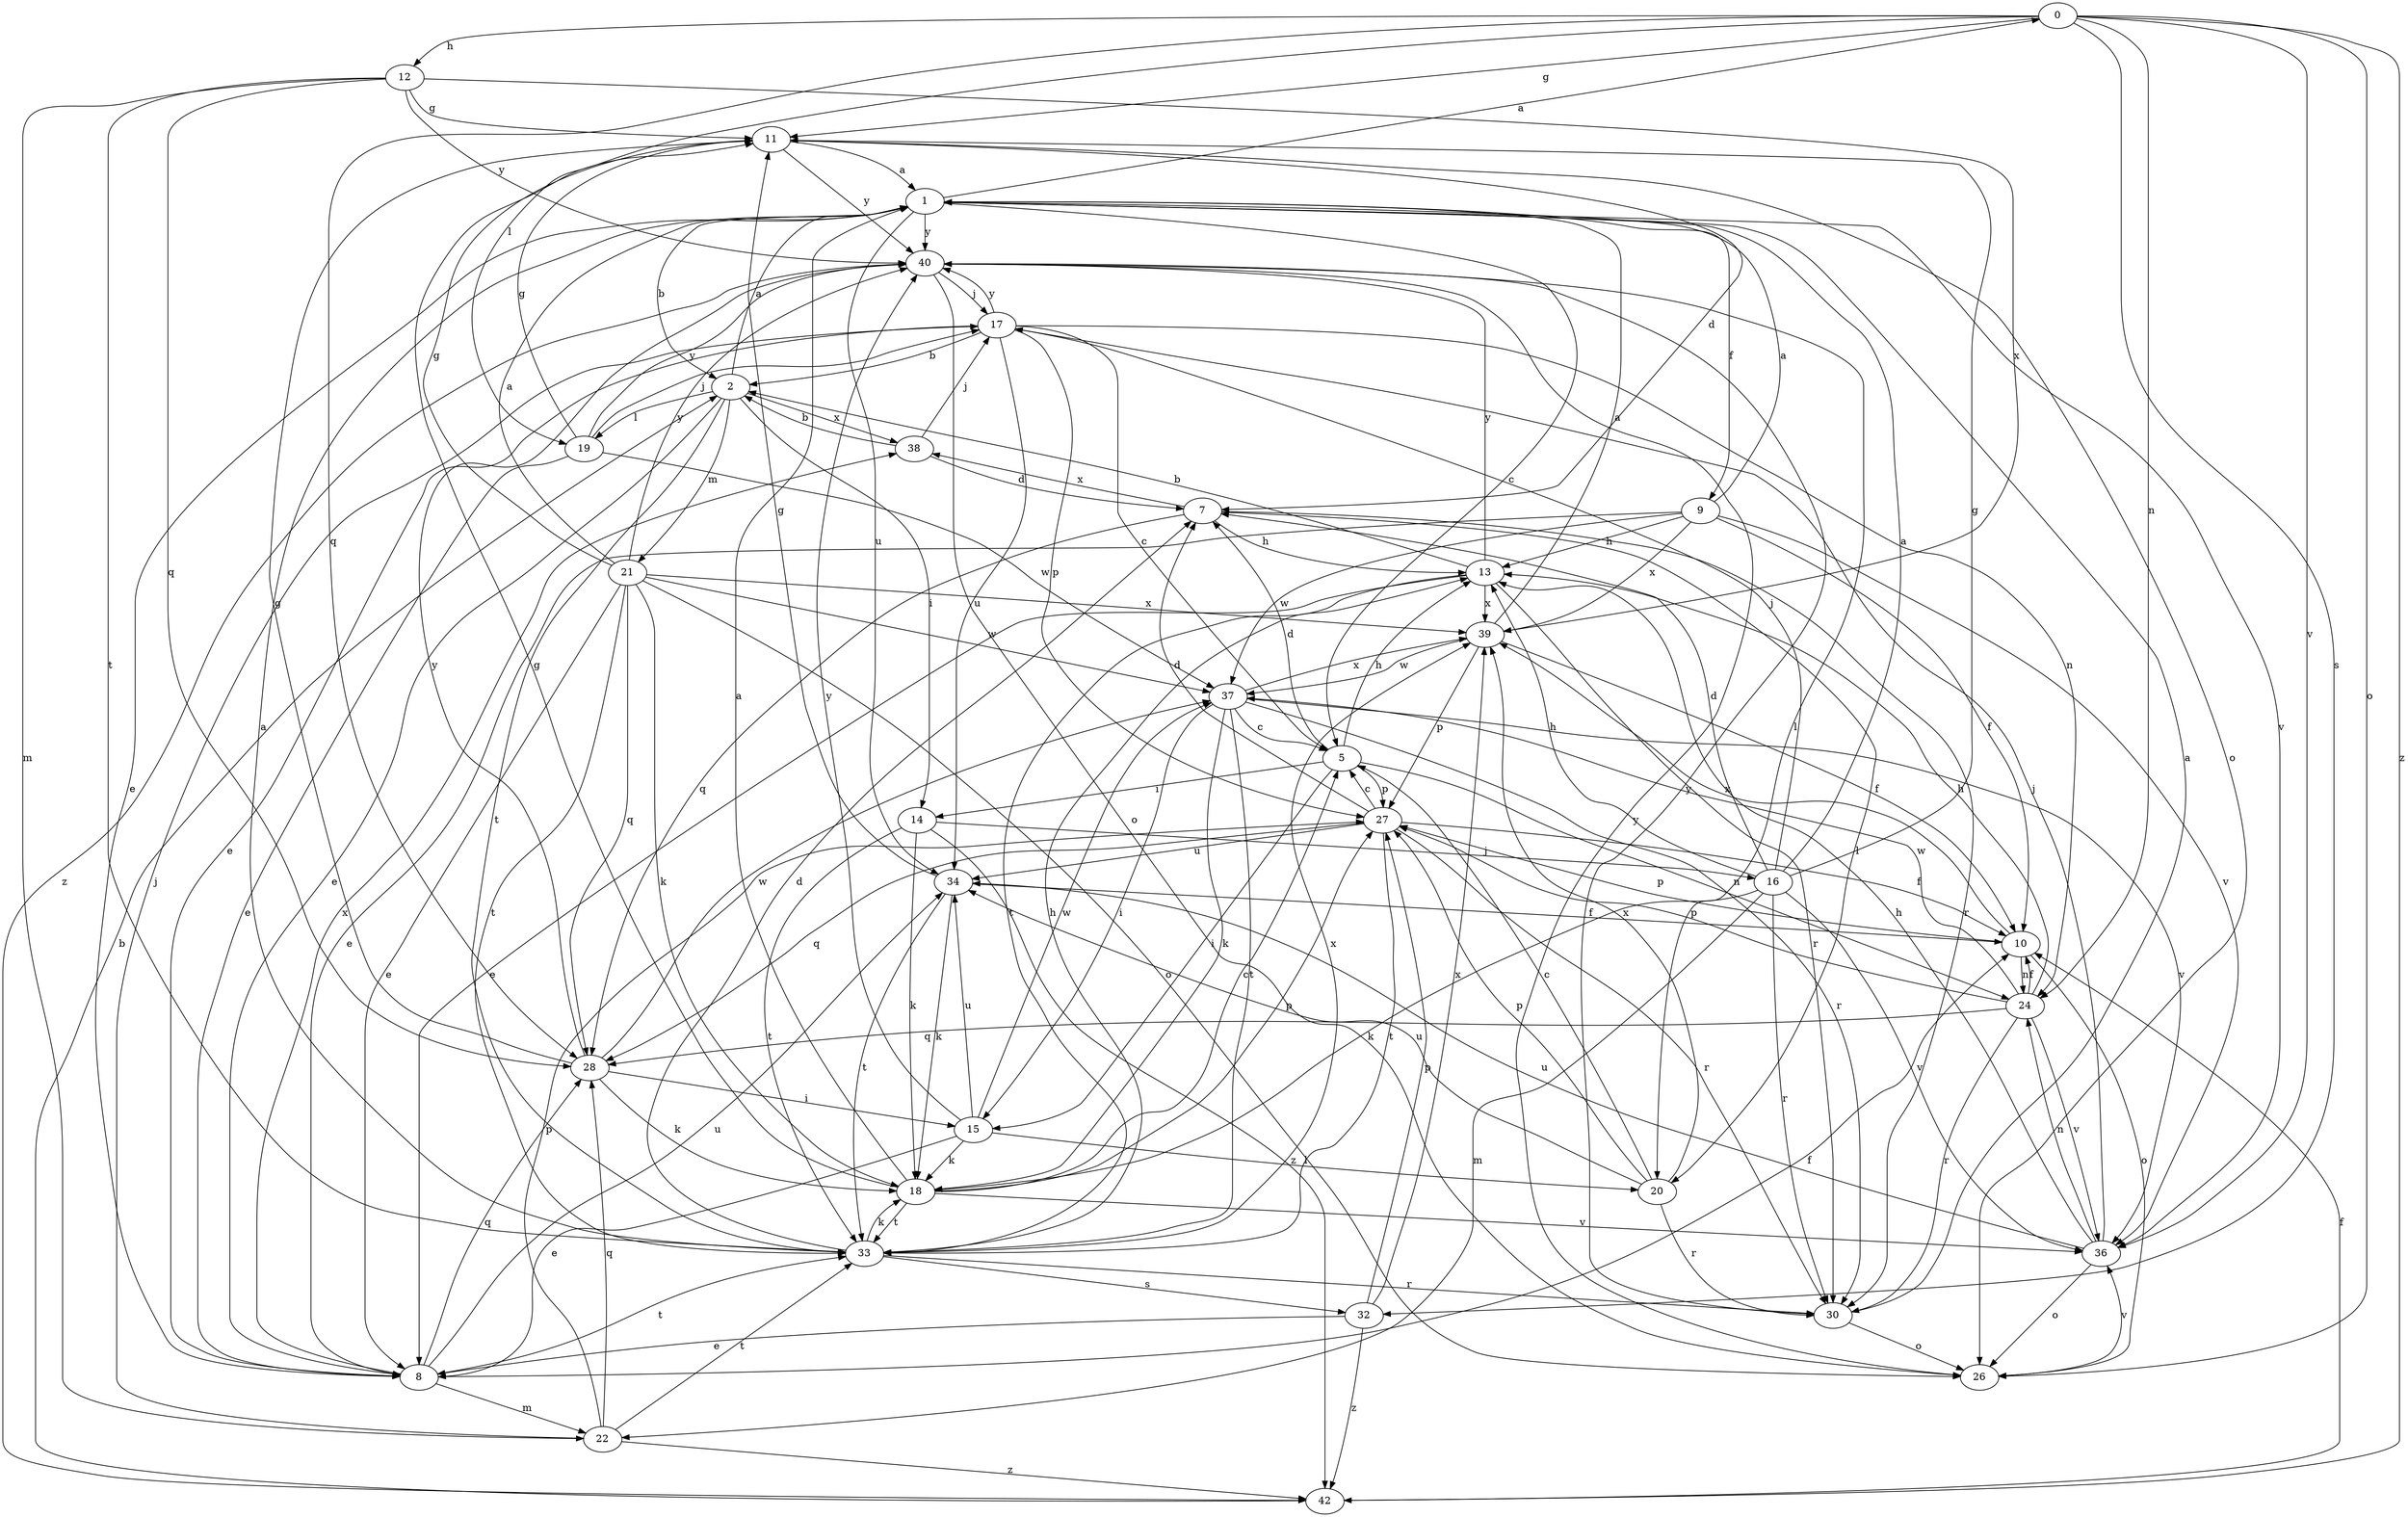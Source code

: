 strict digraph  {
0;
1;
2;
5;
7;
8;
9;
10;
11;
12;
13;
14;
15;
16;
17;
18;
19;
20;
21;
22;
24;
26;
27;
28;
30;
32;
33;
34;
36;
37;
38;
39;
40;
42;
0 -> 11  [label=g];
0 -> 12  [label=h];
0 -> 19  [label=l];
0 -> 24  [label=n];
0 -> 26  [label=o];
0 -> 28  [label=q];
0 -> 32  [label=s];
0 -> 36  [label=v];
0 -> 42  [label=z];
1 -> 0  [label=a];
1 -> 2  [label=b];
1 -> 5  [label=c];
1 -> 8  [label=e];
1 -> 9  [label=f];
1 -> 34  [label=u];
1 -> 36  [label=v];
1 -> 40  [label=y];
2 -> 1  [label=a];
2 -> 8  [label=e];
2 -> 14  [label=i];
2 -> 19  [label=l];
2 -> 21  [label=m];
2 -> 33  [label=t];
2 -> 38  [label=x];
5 -> 7  [label=d];
5 -> 13  [label=h];
5 -> 14  [label=i];
5 -> 15  [label=i];
5 -> 24  [label=n];
5 -> 27  [label=p];
7 -> 13  [label=h];
7 -> 20  [label=l];
7 -> 28  [label=q];
7 -> 30  [label=r];
7 -> 38  [label=x];
8 -> 10  [label=f];
8 -> 22  [label=m];
8 -> 28  [label=q];
8 -> 33  [label=t];
8 -> 34  [label=u];
8 -> 38  [label=x];
9 -> 1  [label=a];
9 -> 8  [label=e];
9 -> 10  [label=f];
9 -> 13  [label=h];
9 -> 36  [label=v];
9 -> 37  [label=w];
9 -> 39  [label=x];
10 -> 24  [label=n];
10 -> 26  [label=o];
10 -> 27  [label=p];
10 -> 39  [label=x];
11 -> 1  [label=a];
11 -> 7  [label=d];
11 -> 26  [label=o];
11 -> 40  [label=y];
12 -> 11  [label=g];
12 -> 22  [label=m];
12 -> 28  [label=q];
12 -> 33  [label=t];
12 -> 39  [label=x];
12 -> 40  [label=y];
13 -> 2  [label=b];
13 -> 8  [label=e];
13 -> 30  [label=r];
13 -> 33  [label=t];
13 -> 39  [label=x];
13 -> 40  [label=y];
14 -> 16  [label=j];
14 -> 18  [label=k];
14 -> 33  [label=t];
14 -> 42  [label=z];
15 -> 8  [label=e];
15 -> 18  [label=k];
15 -> 20  [label=l];
15 -> 34  [label=u];
15 -> 37  [label=w];
15 -> 40  [label=y];
16 -> 1  [label=a];
16 -> 7  [label=d];
16 -> 11  [label=g];
16 -> 13  [label=h];
16 -> 17  [label=j];
16 -> 18  [label=k];
16 -> 22  [label=m];
16 -> 30  [label=r];
16 -> 36  [label=v];
17 -> 2  [label=b];
17 -> 5  [label=c];
17 -> 8  [label=e];
17 -> 24  [label=n];
17 -> 27  [label=p];
17 -> 34  [label=u];
17 -> 40  [label=y];
18 -> 1  [label=a];
18 -> 5  [label=c];
18 -> 11  [label=g];
18 -> 27  [label=p];
18 -> 33  [label=t];
18 -> 36  [label=v];
19 -> 8  [label=e];
19 -> 11  [label=g];
19 -> 17  [label=j];
19 -> 37  [label=w];
19 -> 40  [label=y];
20 -> 5  [label=c];
20 -> 27  [label=p];
20 -> 30  [label=r];
20 -> 34  [label=u];
20 -> 39  [label=x];
21 -> 1  [label=a];
21 -> 8  [label=e];
21 -> 11  [label=g];
21 -> 18  [label=k];
21 -> 26  [label=o];
21 -> 28  [label=q];
21 -> 33  [label=t];
21 -> 37  [label=w];
21 -> 39  [label=x];
21 -> 40  [label=y];
22 -> 17  [label=j];
22 -> 27  [label=p];
22 -> 28  [label=q];
22 -> 33  [label=t];
22 -> 42  [label=z];
24 -> 10  [label=f];
24 -> 13  [label=h];
24 -> 27  [label=p];
24 -> 28  [label=q];
24 -> 30  [label=r];
24 -> 36  [label=v];
24 -> 37  [label=w];
26 -> 36  [label=v];
26 -> 40  [label=y];
27 -> 5  [label=c];
27 -> 7  [label=d];
27 -> 10  [label=f];
27 -> 28  [label=q];
27 -> 30  [label=r];
27 -> 33  [label=t];
27 -> 34  [label=u];
28 -> 11  [label=g];
28 -> 15  [label=i];
28 -> 18  [label=k];
28 -> 37  [label=w];
28 -> 40  [label=y];
30 -> 1  [label=a];
30 -> 26  [label=o];
30 -> 40  [label=y];
32 -> 8  [label=e];
32 -> 27  [label=p];
32 -> 39  [label=x];
32 -> 42  [label=z];
33 -> 1  [label=a];
33 -> 7  [label=d];
33 -> 13  [label=h];
33 -> 18  [label=k];
33 -> 30  [label=r];
33 -> 32  [label=s];
33 -> 39  [label=x];
34 -> 10  [label=f];
34 -> 11  [label=g];
34 -> 18  [label=k];
34 -> 33  [label=t];
36 -> 13  [label=h];
36 -> 17  [label=j];
36 -> 24  [label=n];
36 -> 26  [label=o];
36 -> 34  [label=u];
37 -> 5  [label=c];
37 -> 15  [label=i];
37 -> 18  [label=k];
37 -> 30  [label=r];
37 -> 33  [label=t];
37 -> 36  [label=v];
37 -> 39  [label=x];
38 -> 2  [label=b];
38 -> 7  [label=d];
38 -> 17  [label=j];
39 -> 1  [label=a];
39 -> 10  [label=f];
39 -> 27  [label=p];
39 -> 37  [label=w];
40 -> 17  [label=j];
40 -> 20  [label=l];
40 -> 26  [label=o];
40 -> 42  [label=z];
42 -> 2  [label=b];
42 -> 10  [label=f];
}
